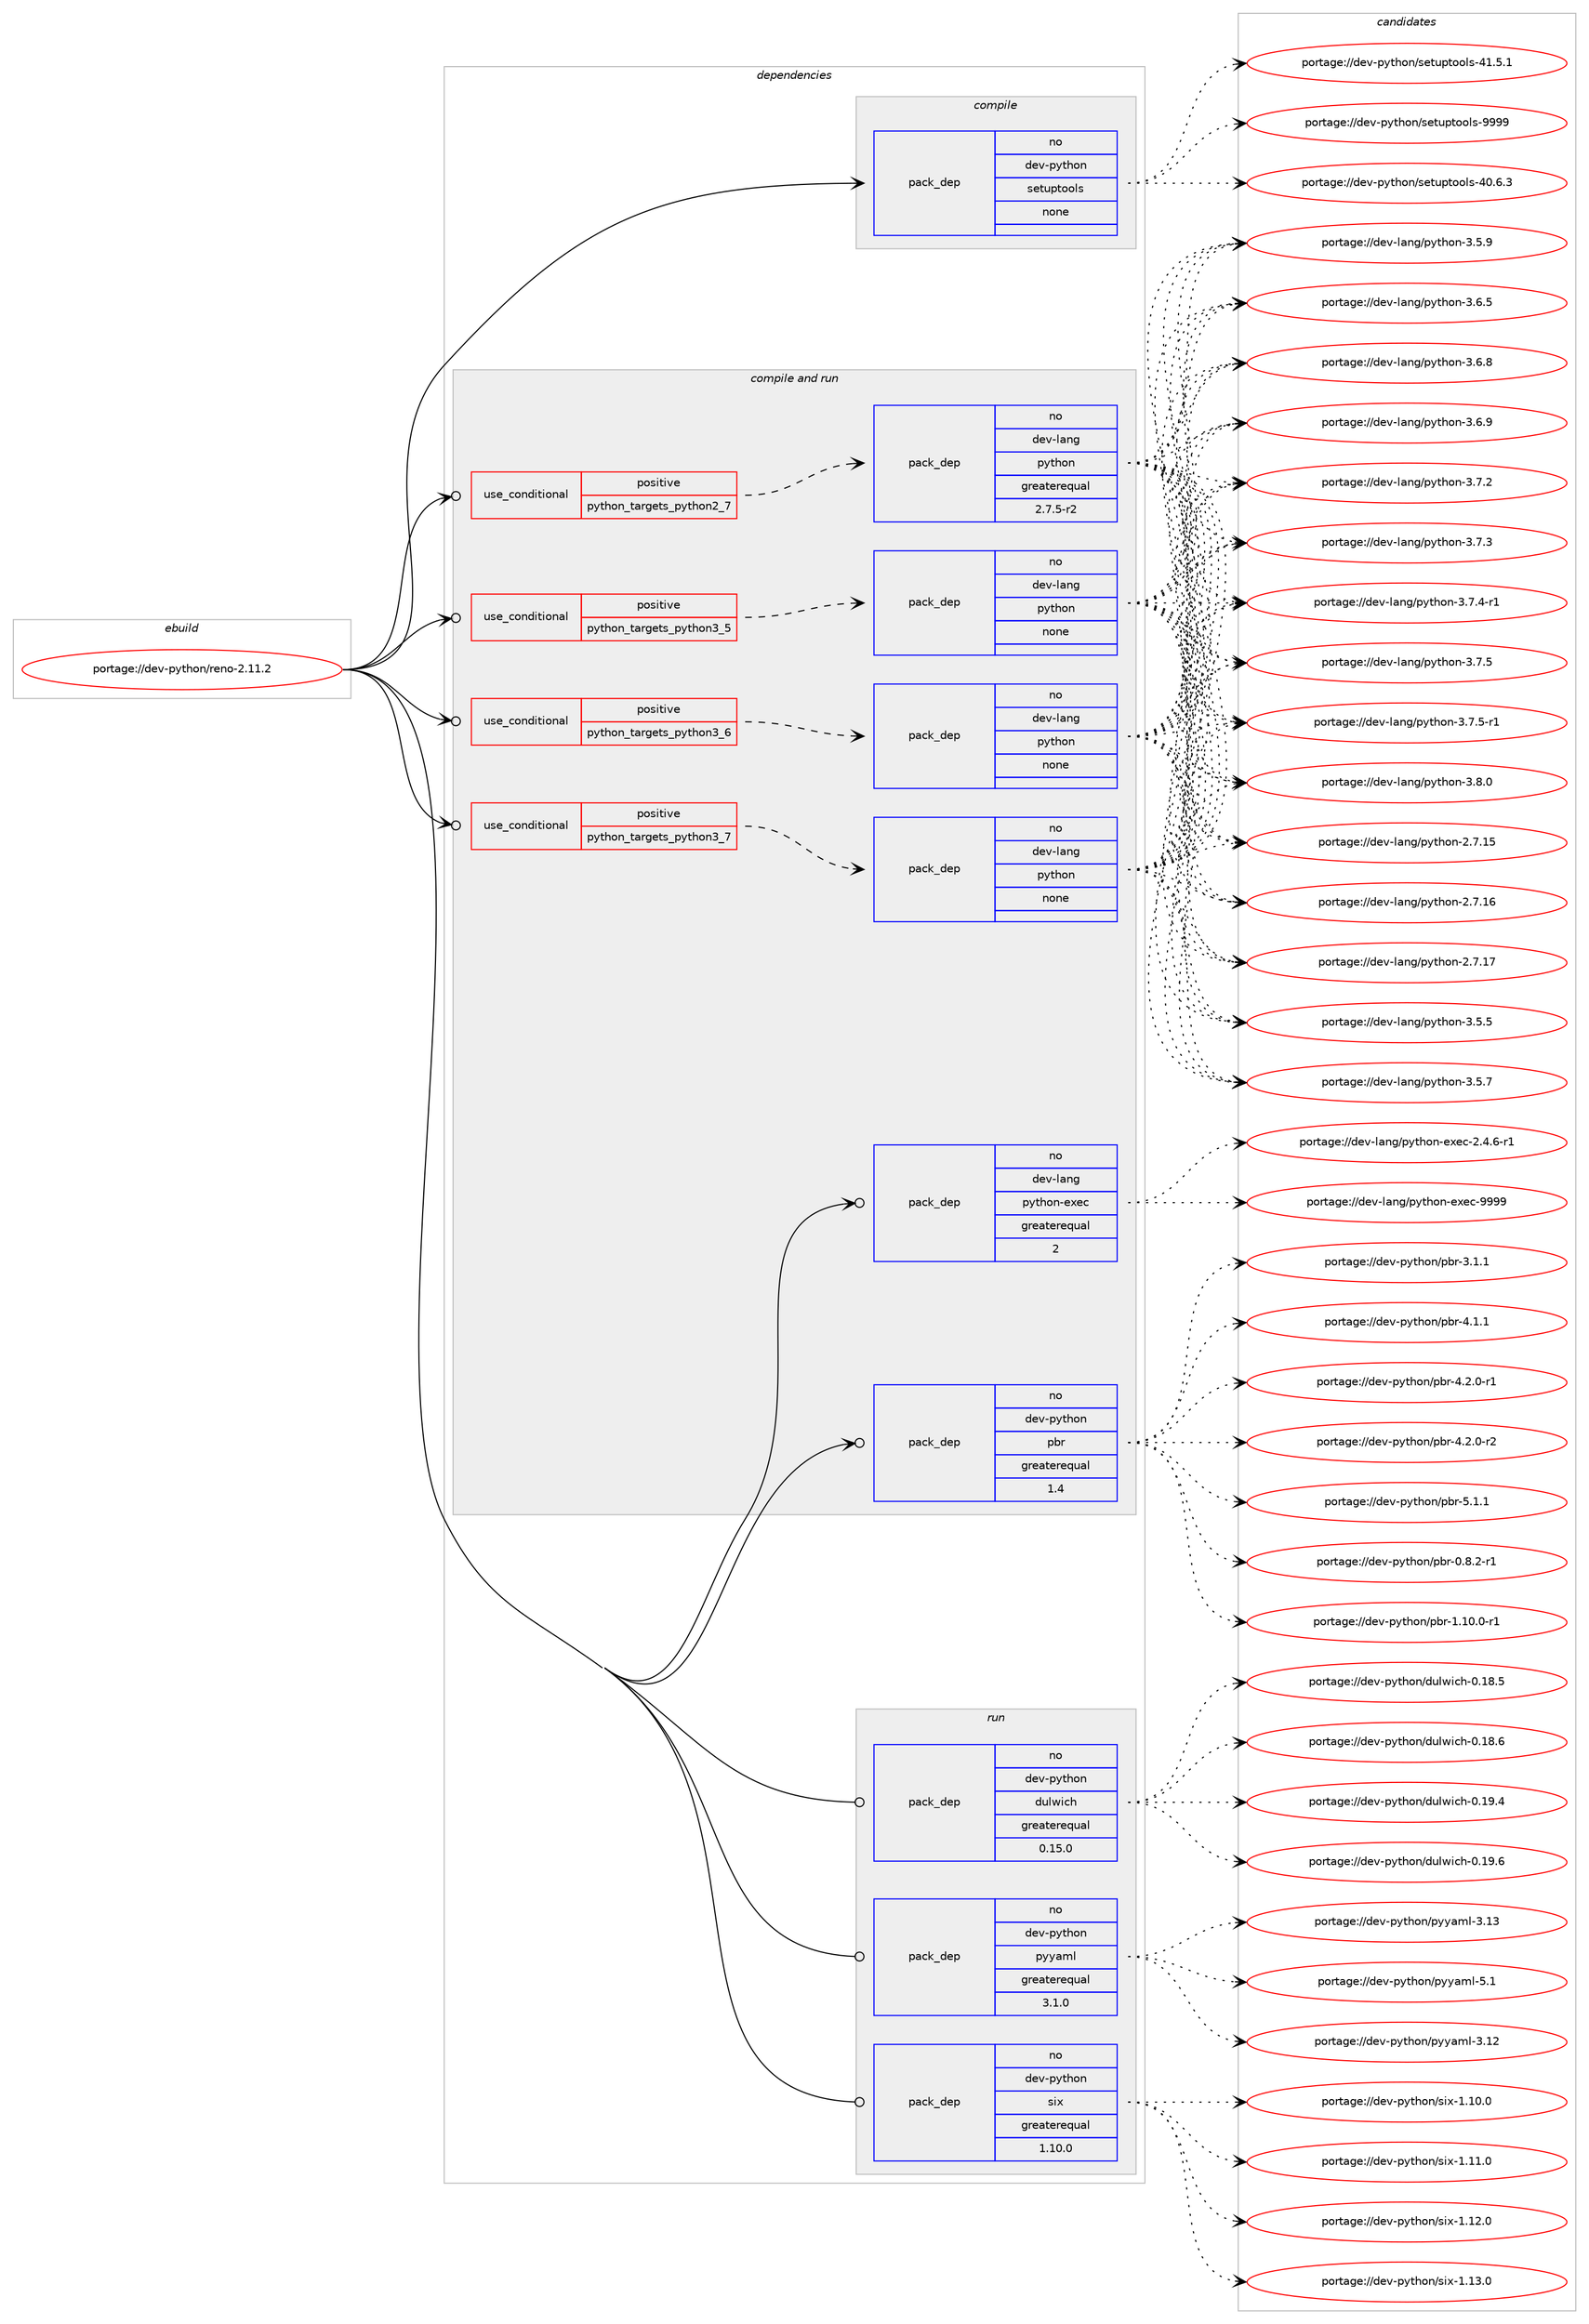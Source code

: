 digraph prolog {

# *************
# Graph options
# *************

newrank=true;
concentrate=true;
compound=true;
graph [rankdir=LR,fontname=Helvetica,fontsize=10,ranksep=1.5];#, ranksep=2.5, nodesep=0.2];
edge  [arrowhead=vee];
node  [fontname=Helvetica,fontsize=10];

# **********
# The ebuild
# **********

subgraph cluster_leftcol {
color=gray;
rank=same;
label=<<i>ebuild</i>>;
id [label="portage://dev-python/reno-2.11.2", color=red, width=4, href="../dev-python/reno-2.11.2.svg"];
}

# ****************
# The dependencies
# ****************

subgraph cluster_midcol {
color=gray;
label=<<i>dependencies</i>>;
subgraph cluster_compile {
fillcolor="#eeeeee";
style=filled;
label=<<i>compile</i>>;
subgraph pack128723 {
dependency169999 [label=<<TABLE BORDER="0" CELLBORDER="1" CELLSPACING="0" CELLPADDING="4" WIDTH="220"><TR><TD ROWSPAN="6" CELLPADDING="30">pack_dep</TD></TR><TR><TD WIDTH="110">no</TD></TR><TR><TD>dev-python</TD></TR><TR><TD>setuptools</TD></TR><TR><TD>none</TD></TR><TR><TD></TD></TR></TABLE>>, shape=none, color=blue];
}
id:e -> dependency169999:w [weight=20,style="solid",arrowhead="vee"];
}
subgraph cluster_compileandrun {
fillcolor="#eeeeee";
style=filled;
label=<<i>compile and run</i>>;
subgraph cond37875 {
dependency170000 [label=<<TABLE BORDER="0" CELLBORDER="1" CELLSPACING="0" CELLPADDING="4"><TR><TD ROWSPAN="3" CELLPADDING="10">use_conditional</TD></TR><TR><TD>positive</TD></TR><TR><TD>python_targets_python2_7</TD></TR></TABLE>>, shape=none, color=red];
subgraph pack128724 {
dependency170001 [label=<<TABLE BORDER="0" CELLBORDER="1" CELLSPACING="0" CELLPADDING="4" WIDTH="220"><TR><TD ROWSPAN="6" CELLPADDING="30">pack_dep</TD></TR><TR><TD WIDTH="110">no</TD></TR><TR><TD>dev-lang</TD></TR><TR><TD>python</TD></TR><TR><TD>greaterequal</TD></TR><TR><TD>2.7.5-r2</TD></TR></TABLE>>, shape=none, color=blue];
}
dependency170000:e -> dependency170001:w [weight=20,style="dashed",arrowhead="vee"];
}
id:e -> dependency170000:w [weight=20,style="solid",arrowhead="odotvee"];
subgraph cond37876 {
dependency170002 [label=<<TABLE BORDER="0" CELLBORDER="1" CELLSPACING="0" CELLPADDING="4"><TR><TD ROWSPAN="3" CELLPADDING="10">use_conditional</TD></TR><TR><TD>positive</TD></TR><TR><TD>python_targets_python3_5</TD></TR></TABLE>>, shape=none, color=red];
subgraph pack128725 {
dependency170003 [label=<<TABLE BORDER="0" CELLBORDER="1" CELLSPACING="0" CELLPADDING="4" WIDTH="220"><TR><TD ROWSPAN="6" CELLPADDING="30">pack_dep</TD></TR><TR><TD WIDTH="110">no</TD></TR><TR><TD>dev-lang</TD></TR><TR><TD>python</TD></TR><TR><TD>none</TD></TR><TR><TD></TD></TR></TABLE>>, shape=none, color=blue];
}
dependency170002:e -> dependency170003:w [weight=20,style="dashed",arrowhead="vee"];
}
id:e -> dependency170002:w [weight=20,style="solid",arrowhead="odotvee"];
subgraph cond37877 {
dependency170004 [label=<<TABLE BORDER="0" CELLBORDER="1" CELLSPACING="0" CELLPADDING="4"><TR><TD ROWSPAN="3" CELLPADDING="10">use_conditional</TD></TR><TR><TD>positive</TD></TR><TR><TD>python_targets_python3_6</TD></TR></TABLE>>, shape=none, color=red];
subgraph pack128726 {
dependency170005 [label=<<TABLE BORDER="0" CELLBORDER="1" CELLSPACING="0" CELLPADDING="4" WIDTH="220"><TR><TD ROWSPAN="6" CELLPADDING="30">pack_dep</TD></TR><TR><TD WIDTH="110">no</TD></TR><TR><TD>dev-lang</TD></TR><TR><TD>python</TD></TR><TR><TD>none</TD></TR><TR><TD></TD></TR></TABLE>>, shape=none, color=blue];
}
dependency170004:e -> dependency170005:w [weight=20,style="dashed",arrowhead="vee"];
}
id:e -> dependency170004:w [weight=20,style="solid",arrowhead="odotvee"];
subgraph cond37878 {
dependency170006 [label=<<TABLE BORDER="0" CELLBORDER="1" CELLSPACING="0" CELLPADDING="4"><TR><TD ROWSPAN="3" CELLPADDING="10">use_conditional</TD></TR><TR><TD>positive</TD></TR><TR><TD>python_targets_python3_7</TD></TR></TABLE>>, shape=none, color=red];
subgraph pack128727 {
dependency170007 [label=<<TABLE BORDER="0" CELLBORDER="1" CELLSPACING="0" CELLPADDING="4" WIDTH="220"><TR><TD ROWSPAN="6" CELLPADDING="30">pack_dep</TD></TR><TR><TD WIDTH="110">no</TD></TR><TR><TD>dev-lang</TD></TR><TR><TD>python</TD></TR><TR><TD>none</TD></TR><TR><TD></TD></TR></TABLE>>, shape=none, color=blue];
}
dependency170006:e -> dependency170007:w [weight=20,style="dashed",arrowhead="vee"];
}
id:e -> dependency170006:w [weight=20,style="solid",arrowhead="odotvee"];
subgraph pack128728 {
dependency170008 [label=<<TABLE BORDER="0" CELLBORDER="1" CELLSPACING="0" CELLPADDING="4" WIDTH="220"><TR><TD ROWSPAN="6" CELLPADDING="30">pack_dep</TD></TR><TR><TD WIDTH="110">no</TD></TR><TR><TD>dev-lang</TD></TR><TR><TD>python-exec</TD></TR><TR><TD>greaterequal</TD></TR><TR><TD>2</TD></TR></TABLE>>, shape=none, color=blue];
}
id:e -> dependency170008:w [weight=20,style="solid",arrowhead="odotvee"];
subgraph pack128729 {
dependency170009 [label=<<TABLE BORDER="0" CELLBORDER="1" CELLSPACING="0" CELLPADDING="4" WIDTH="220"><TR><TD ROWSPAN="6" CELLPADDING="30">pack_dep</TD></TR><TR><TD WIDTH="110">no</TD></TR><TR><TD>dev-python</TD></TR><TR><TD>pbr</TD></TR><TR><TD>greaterequal</TD></TR><TR><TD>1.4</TD></TR></TABLE>>, shape=none, color=blue];
}
id:e -> dependency170009:w [weight=20,style="solid",arrowhead="odotvee"];
}
subgraph cluster_run {
fillcolor="#eeeeee";
style=filled;
label=<<i>run</i>>;
subgraph pack128730 {
dependency170010 [label=<<TABLE BORDER="0" CELLBORDER="1" CELLSPACING="0" CELLPADDING="4" WIDTH="220"><TR><TD ROWSPAN="6" CELLPADDING="30">pack_dep</TD></TR><TR><TD WIDTH="110">no</TD></TR><TR><TD>dev-python</TD></TR><TR><TD>dulwich</TD></TR><TR><TD>greaterequal</TD></TR><TR><TD>0.15.0</TD></TR></TABLE>>, shape=none, color=blue];
}
id:e -> dependency170010:w [weight=20,style="solid",arrowhead="odot"];
subgraph pack128731 {
dependency170011 [label=<<TABLE BORDER="0" CELLBORDER="1" CELLSPACING="0" CELLPADDING="4" WIDTH="220"><TR><TD ROWSPAN="6" CELLPADDING="30">pack_dep</TD></TR><TR><TD WIDTH="110">no</TD></TR><TR><TD>dev-python</TD></TR><TR><TD>pyyaml</TD></TR><TR><TD>greaterequal</TD></TR><TR><TD>3.1.0</TD></TR></TABLE>>, shape=none, color=blue];
}
id:e -> dependency170011:w [weight=20,style="solid",arrowhead="odot"];
subgraph pack128732 {
dependency170012 [label=<<TABLE BORDER="0" CELLBORDER="1" CELLSPACING="0" CELLPADDING="4" WIDTH="220"><TR><TD ROWSPAN="6" CELLPADDING="30">pack_dep</TD></TR><TR><TD WIDTH="110">no</TD></TR><TR><TD>dev-python</TD></TR><TR><TD>six</TD></TR><TR><TD>greaterequal</TD></TR><TR><TD>1.10.0</TD></TR></TABLE>>, shape=none, color=blue];
}
id:e -> dependency170012:w [weight=20,style="solid",arrowhead="odot"];
}
}

# **************
# The candidates
# **************

subgraph cluster_choices {
rank=same;
color=gray;
label=<<i>candidates</i>>;

subgraph choice128723 {
color=black;
nodesep=1;
choiceportage100101118451121211161041111104711510111611711211611111110811545524846544651 [label="portage://dev-python/setuptools-40.6.3", color=red, width=4,href="../dev-python/setuptools-40.6.3.svg"];
choiceportage100101118451121211161041111104711510111611711211611111110811545524946534649 [label="portage://dev-python/setuptools-41.5.1", color=red, width=4,href="../dev-python/setuptools-41.5.1.svg"];
choiceportage10010111845112121116104111110471151011161171121161111111081154557575757 [label="portage://dev-python/setuptools-9999", color=red, width=4,href="../dev-python/setuptools-9999.svg"];
dependency169999:e -> choiceportage100101118451121211161041111104711510111611711211611111110811545524846544651:w [style=dotted,weight="100"];
dependency169999:e -> choiceportage100101118451121211161041111104711510111611711211611111110811545524946534649:w [style=dotted,weight="100"];
dependency169999:e -> choiceportage10010111845112121116104111110471151011161171121161111111081154557575757:w [style=dotted,weight="100"];
}
subgraph choice128724 {
color=black;
nodesep=1;
choiceportage10010111845108971101034711212111610411111045504655464953 [label="portage://dev-lang/python-2.7.15", color=red, width=4,href="../dev-lang/python-2.7.15.svg"];
choiceportage10010111845108971101034711212111610411111045504655464954 [label="portage://dev-lang/python-2.7.16", color=red, width=4,href="../dev-lang/python-2.7.16.svg"];
choiceportage10010111845108971101034711212111610411111045504655464955 [label="portage://dev-lang/python-2.7.17", color=red, width=4,href="../dev-lang/python-2.7.17.svg"];
choiceportage100101118451089711010347112121116104111110455146534653 [label="portage://dev-lang/python-3.5.5", color=red, width=4,href="../dev-lang/python-3.5.5.svg"];
choiceportage100101118451089711010347112121116104111110455146534655 [label="portage://dev-lang/python-3.5.7", color=red, width=4,href="../dev-lang/python-3.5.7.svg"];
choiceportage100101118451089711010347112121116104111110455146534657 [label="portage://dev-lang/python-3.5.9", color=red, width=4,href="../dev-lang/python-3.5.9.svg"];
choiceportage100101118451089711010347112121116104111110455146544653 [label="portage://dev-lang/python-3.6.5", color=red, width=4,href="../dev-lang/python-3.6.5.svg"];
choiceportage100101118451089711010347112121116104111110455146544656 [label="portage://dev-lang/python-3.6.8", color=red, width=4,href="../dev-lang/python-3.6.8.svg"];
choiceportage100101118451089711010347112121116104111110455146544657 [label="portage://dev-lang/python-3.6.9", color=red, width=4,href="../dev-lang/python-3.6.9.svg"];
choiceportage100101118451089711010347112121116104111110455146554650 [label="portage://dev-lang/python-3.7.2", color=red, width=4,href="../dev-lang/python-3.7.2.svg"];
choiceportage100101118451089711010347112121116104111110455146554651 [label="portage://dev-lang/python-3.7.3", color=red, width=4,href="../dev-lang/python-3.7.3.svg"];
choiceportage1001011184510897110103471121211161041111104551465546524511449 [label="portage://dev-lang/python-3.7.4-r1", color=red, width=4,href="../dev-lang/python-3.7.4-r1.svg"];
choiceportage100101118451089711010347112121116104111110455146554653 [label="portage://dev-lang/python-3.7.5", color=red, width=4,href="../dev-lang/python-3.7.5.svg"];
choiceportage1001011184510897110103471121211161041111104551465546534511449 [label="portage://dev-lang/python-3.7.5-r1", color=red, width=4,href="../dev-lang/python-3.7.5-r1.svg"];
choiceportage100101118451089711010347112121116104111110455146564648 [label="portage://dev-lang/python-3.8.0", color=red, width=4,href="../dev-lang/python-3.8.0.svg"];
dependency170001:e -> choiceportage10010111845108971101034711212111610411111045504655464953:w [style=dotted,weight="100"];
dependency170001:e -> choiceportage10010111845108971101034711212111610411111045504655464954:w [style=dotted,weight="100"];
dependency170001:e -> choiceportage10010111845108971101034711212111610411111045504655464955:w [style=dotted,weight="100"];
dependency170001:e -> choiceportage100101118451089711010347112121116104111110455146534653:w [style=dotted,weight="100"];
dependency170001:e -> choiceportage100101118451089711010347112121116104111110455146534655:w [style=dotted,weight="100"];
dependency170001:e -> choiceportage100101118451089711010347112121116104111110455146534657:w [style=dotted,weight="100"];
dependency170001:e -> choiceportage100101118451089711010347112121116104111110455146544653:w [style=dotted,weight="100"];
dependency170001:e -> choiceportage100101118451089711010347112121116104111110455146544656:w [style=dotted,weight="100"];
dependency170001:e -> choiceportage100101118451089711010347112121116104111110455146544657:w [style=dotted,weight="100"];
dependency170001:e -> choiceportage100101118451089711010347112121116104111110455146554650:w [style=dotted,weight="100"];
dependency170001:e -> choiceportage100101118451089711010347112121116104111110455146554651:w [style=dotted,weight="100"];
dependency170001:e -> choiceportage1001011184510897110103471121211161041111104551465546524511449:w [style=dotted,weight="100"];
dependency170001:e -> choiceportage100101118451089711010347112121116104111110455146554653:w [style=dotted,weight="100"];
dependency170001:e -> choiceportage1001011184510897110103471121211161041111104551465546534511449:w [style=dotted,weight="100"];
dependency170001:e -> choiceportage100101118451089711010347112121116104111110455146564648:w [style=dotted,weight="100"];
}
subgraph choice128725 {
color=black;
nodesep=1;
choiceportage10010111845108971101034711212111610411111045504655464953 [label="portage://dev-lang/python-2.7.15", color=red, width=4,href="../dev-lang/python-2.7.15.svg"];
choiceportage10010111845108971101034711212111610411111045504655464954 [label="portage://dev-lang/python-2.7.16", color=red, width=4,href="../dev-lang/python-2.7.16.svg"];
choiceportage10010111845108971101034711212111610411111045504655464955 [label="portage://dev-lang/python-2.7.17", color=red, width=4,href="../dev-lang/python-2.7.17.svg"];
choiceportage100101118451089711010347112121116104111110455146534653 [label="portage://dev-lang/python-3.5.5", color=red, width=4,href="../dev-lang/python-3.5.5.svg"];
choiceportage100101118451089711010347112121116104111110455146534655 [label="portage://dev-lang/python-3.5.7", color=red, width=4,href="../dev-lang/python-3.5.7.svg"];
choiceportage100101118451089711010347112121116104111110455146534657 [label="portage://dev-lang/python-3.5.9", color=red, width=4,href="../dev-lang/python-3.5.9.svg"];
choiceportage100101118451089711010347112121116104111110455146544653 [label="portage://dev-lang/python-3.6.5", color=red, width=4,href="../dev-lang/python-3.6.5.svg"];
choiceportage100101118451089711010347112121116104111110455146544656 [label="portage://dev-lang/python-3.6.8", color=red, width=4,href="../dev-lang/python-3.6.8.svg"];
choiceportage100101118451089711010347112121116104111110455146544657 [label="portage://dev-lang/python-3.6.9", color=red, width=4,href="../dev-lang/python-3.6.9.svg"];
choiceportage100101118451089711010347112121116104111110455146554650 [label="portage://dev-lang/python-3.7.2", color=red, width=4,href="../dev-lang/python-3.7.2.svg"];
choiceportage100101118451089711010347112121116104111110455146554651 [label="portage://dev-lang/python-3.7.3", color=red, width=4,href="../dev-lang/python-3.7.3.svg"];
choiceportage1001011184510897110103471121211161041111104551465546524511449 [label="portage://dev-lang/python-3.7.4-r1", color=red, width=4,href="../dev-lang/python-3.7.4-r1.svg"];
choiceportage100101118451089711010347112121116104111110455146554653 [label="portage://dev-lang/python-3.7.5", color=red, width=4,href="../dev-lang/python-3.7.5.svg"];
choiceportage1001011184510897110103471121211161041111104551465546534511449 [label="portage://dev-lang/python-3.7.5-r1", color=red, width=4,href="../dev-lang/python-3.7.5-r1.svg"];
choiceportage100101118451089711010347112121116104111110455146564648 [label="portage://dev-lang/python-3.8.0", color=red, width=4,href="../dev-lang/python-3.8.0.svg"];
dependency170003:e -> choiceportage10010111845108971101034711212111610411111045504655464953:w [style=dotted,weight="100"];
dependency170003:e -> choiceportage10010111845108971101034711212111610411111045504655464954:w [style=dotted,weight="100"];
dependency170003:e -> choiceportage10010111845108971101034711212111610411111045504655464955:w [style=dotted,weight="100"];
dependency170003:e -> choiceportage100101118451089711010347112121116104111110455146534653:w [style=dotted,weight="100"];
dependency170003:e -> choiceportage100101118451089711010347112121116104111110455146534655:w [style=dotted,weight="100"];
dependency170003:e -> choiceportage100101118451089711010347112121116104111110455146534657:w [style=dotted,weight="100"];
dependency170003:e -> choiceportage100101118451089711010347112121116104111110455146544653:w [style=dotted,weight="100"];
dependency170003:e -> choiceportage100101118451089711010347112121116104111110455146544656:w [style=dotted,weight="100"];
dependency170003:e -> choiceportage100101118451089711010347112121116104111110455146544657:w [style=dotted,weight="100"];
dependency170003:e -> choiceportage100101118451089711010347112121116104111110455146554650:w [style=dotted,weight="100"];
dependency170003:e -> choiceportage100101118451089711010347112121116104111110455146554651:w [style=dotted,weight="100"];
dependency170003:e -> choiceportage1001011184510897110103471121211161041111104551465546524511449:w [style=dotted,weight="100"];
dependency170003:e -> choiceportage100101118451089711010347112121116104111110455146554653:w [style=dotted,weight="100"];
dependency170003:e -> choiceportage1001011184510897110103471121211161041111104551465546534511449:w [style=dotted,weight="100"];
dependency170003:e -> choiceportage100101118451089711010347112121116104111110455146564648:w [style=dotted,weight="100"];
}
subgraph choice128726 {
color=black;
nodesep=1;
choiceportage10010111845108971101034711212111610411111045504655464953 [label="portage://dev-lang/python-2.7.15", color=red, width=4,href="../dev-lang/python-2.7.15.svg"];
choiceportage10010111845108971101034711212111610411111045504655464954 [label="portage://dev-lang/python-2.7.16", color=red, width=4,href="../dev-lang/python-2.7.16.svg"];
choiceportage10010111845108971101034711212111610411111045504655464955 [label="portage://dev-lang/python-2.7.17", color=red, width=4,href="../dev-lang/python-2.7.17.svg"];
choiceportage100101118451089711010347112121116104111110455146534653 [label="portage://dev-lang/python-3.5.5", color=red, width=4,href="../dev-lang/python-3.5.5.svg"];
choiceportage100101118451089711010347112121116104111110455146534655 [label="portage://dev-lang/python-3.5.7", color=red, width=4,href="../dev-lang/python-3.5.7.svg"];
choiceportage100101118451089711010347112121116104111110455146534657 [label="portage://dev-lang/python-3.5.9", color=red, width=4,href="../dev-lang/python-3.5.9.svg"];
choiceportage100101118451089711010347112121116104111110455146544653 [label="portage://dev-lang/python-3.6.5", color=red, width=4,href="../dev-lang/python-3.6.5.svg"];
choiceportage100101118451089711010347112121116104111110455146544656 [label="portage://dev-lang/python-3.6.8", color=red, width=4,href="../dev-lang/python-3.6.8.svg"];
choiceportage100101118451089711010347112121116104111110455146544657 [label="portage://dev-lang/python-3.6.9", color=red, width=4,href="../dev-lang/python-3.6.9.svg"];
choiceportage100101118451089711010347112121116104111110455146554650 [label="portage://dev-lang/python-3.7.2", color=red, width=4,href="../dev-lang/python-3.7.2.svg"];
choiceportage100101118451089711010347112121116104111110455146554651 [label="portage://dev-lang/python-3.7.3", color=red, width=4,href="../dev-lang/python-3.7.3.svg"];
choiceportage1001011184510897110103471121211161041111104551465546524511449 [label="portage://dev-lang/python-3.7.4-r1", color=red, width=4,href="../dev-lang/python-3.7.4-r1.svg"];
choiceportage100101118451089711010347112121116104111110455146554653 [label="portage://dev-lang/python-3.7.5", color=red, width=4,href="../dev-lang/python-3.7.5.svg"];
choiceportage1001011184510897110103471121211161041111104551465546534511449 [label="portage://dev-lang/python-3.7.5-r1", color=red, width=4,href="../dev-lang/python-3.7.5-r1.svg"];
choiceportage100101118451089711010347112121116104111110455146564648 [label="portage://dev-lang/python-3.8.0", color=red, width=4,href="../dev-lang/python-3.8.0.svg"];
dependency170005:e -> choiceportage10010111845108971101034711212111610411111045504655464953:w [style=dotted,weight="100"];
dependency170005:e -> choiceportage10010111845108971101034711212111610411111045504655464954:w [style=dotted,weight="100"];
dependency170005:e -> choiceportage10010111845108971101034711212111610411111045504655464955:w [style=dotted,weight="100"];
dependency170005:e -> choiceportage100101118451089711010347112121116104111110455146534653:w [style=dotted,weight="100"];
dependency170005:e -> choiceportage100101118451089711010347112121116104111110455146534655:w [style=dotted,weight="100"];
dependency170005:e -> choiceportage100101118451089711010347112121116104111110455146534657:w [style=dotted,weight="100"];
dependency170005:e -> choiceportage100101118451089711010347112121116104111110455146544653:w [style=dotted,weight="100"];
dependency170005:e -> choiceportage100101118451089711010347112121116104111110455146544656:w [style=dotted,weight="100"];
dependency170005:e -> choiceportage100101118451089711010347112121116104111110455146544657:w [style=dotted,weight="100"];
dependency170005:e -> choiceportage100101118451089711010347112121116104111110455146554650:w [style=dotted,weight="100"];
dependency170005:e -> choiceportage100101118451089711010347112121116104111110455146554651:w [style=dotted,weight="100"];
dependency170005:e -> choiceportage1001011184510897110103471121211161041111104551465546524511449:w [style=dotted,weight="100"];
dependency170005:e -> choiceportage100101118451089711010347112121116104111110455146554653:w [style=dotted,weight="100"];
dependency170005:e -> choiceportage1001011184510897110103471121211161041111104551465546534511449:w [style=dotted,weight="100"];
dependency170005:e -> choiceportage100101118451089711010347112121116104111110455146564648:w [style=dotted,weight="100"];
}
subgraph choice128727 {
color=black;
nodesep=1;
choiceportage10010111845108971101034711212111610411111045504655464953 [label="portage://dev-lang/python-2.7.15", color=red, width=4,href="../dev-lang/python-2.7.15.svg"];
choiceportage10010111845108971101034711212111610411111045504655464954 [label="portage://dev-lang/python-2.7.16", color=red, width=4,href="../dev-lang/python-2.7.16.svg"];
choiceportage10010111845108971101034711212111610411111045504655464955 [label="portage://dev-lang/python-2.7.17", color=red, width=4,href="../dev-lang/python-2.7.17.svg"];
choiceportage100101118451089711010347112121116104111110455146534653 [label="portage://dev-lang/python-3.5.5", color=red, width=4,href="../dev-lang/python-3.5.5.svg"];
choiceportage100101118451089711010347112121116104111110455146534655 [label="portage://dev-lang/python-3.5.7", color=red, width=4,href="../dev-lang/python-3.5.7.svg"];
choiceportage100101118451089711010347112121116104111110455146534657 [label="portage://dev-lang/python-3.5.9", color=red, width=4,href="../dev-lang/python-3.5.9.svg"];
choiceportage100101118451089711010347112121116104111110455146544653 [label="portage://dev-lang/python-3.6.5", color=red, width=4,href="../dev-lang/python-3.6.5.svg"];
choiceportage100101118451089711010347112121116104111110455146544656 [label="portage://dev-lang/python-3.6.8", color=red, width=4,href="../dev-lang/python-3.6.8.svg"];
choiceportage100101118451089711010347112121116104111110455146544657 [label="portage://dev-lang/python-3.6.9", color=red, width=4,href="../dev-lang/python-3.6.9.svg"];
choiceportage100101118451089711010347112121116104111110455146554650 [label="portage://dev-lang/python-3.7.2", color=red, width=4,href="../dev-lang/python-3.7.2.svg"];
choiceportage100101118451089711010347112121116104111110455146554651 [label="portage://dev-lang/python-3.7.3", color=red, width=4,href="../dev-lang/python-3.7.3.svg"];
choiceportage1001011184510897110103471121211161041111104551465546524511449 [label="portage://dev-lang/python-3.7.4-r1", color=red, width=4,href="../dev-lang/python-3.7.4-r1.svg"];
choiceportage100101118451089711010347112121116104111110455146554653 [label="portage://dev-lang/python-3.7.5", color=red, width=4,href="../dev-lang/python-3.7.5.svg"];
choiceportage1001011184510897110103471121211161041111104551465546534511449 [label="portage://dev-lang/python-3.7.5-r1", color=red, width=4,href="../dev-lang/python-3.7.5-r1.svg"];
choiceportage100101118451089711010347112121116104111110455146564648 [label="portage://dev-lang/python-3.8.0", color=red, width=4,href="../dev-lang/python-3.8.0.svg"];
dependency170007:e -> choiceportage10010111845108971101034711212111610411111045504655464953:w [style=dotted,weight="100"];
dependency170007:e -> choiceportage10010111845108971101034711212111610411111045504655464954:w [style=dotted,weight="100"];
dependency170007:e -> choiceportage10010111845108971101034711212111610411111045504655464955:w [style=dotted,weight="100"];
dependency170007:e -> choiceportage100101118451089711010347112121116104111110455146534653:w [style=dotted,weight="100"];
dependency170007:e -> choiceportage100101118451089711010347112121116104111110455146534655:w [style=dotted,weight="100"];
dependency170007:e -> choiceportage100101118451089711010347112121116104111110455146534657:w [style=dotted,weight="100"];
dependency170007:e -> choiceportage100101118451089711010347112121116104111110455146544653:w [style=dotted,weight="100"];
dependency170007:e -> choiceportage100101118451089711010347112121116104111110455146544656:w [style=dotted,weight="100"];
dependency170007:e -> choiceportage100101118451089711010347112121116104111110455146544657:w [style=dotted,weight="100"];
dependency170007:e -> choiceportage100101118451089711010347112121116104111110455146554650:w [style=dotted,weight="100"];
dependency170007:e -> choiceportage100101118451089711010347112121116104111110455146554651:w [style=dotted,weight="100"];
dependency170007:e -> choiceportage1001011184510897110103471121211161041111104551465546524511449:w [style=dotted,weight="100"];
dependency170007:e -> choiceportage100101118451089711010347112121116104111110455146554653:w [style=dotted,weight="100"];
dependency170007:e -> choiceportage1001011184510897110103471121211161041111104551465546534511449:w [style=dotted,weight="100"];
dependency170007:e -> choiceportage100101118451089711010347112121116104111110455146564648:w [style=dotted,weight="100"];
}
subgraph choice128728 {
color=black;
nodesep=1;
choiceportage10010111845108971101034711212111610411111045101120101994550465246544511449 [label="portage://dev-lang/python-exec-2.4.6-r1", color=red, width=4,href="../dev-lang/python-exec-2.4.6-r1.svg"];
choiceportage10010111845108971101034711212111610411111045101120101994557575757 [label="portage://dev-lang/python-exec-9999", color=red, width=4,href="../dev-lang/python-exec-9999.svg"];
dependency170008:e -> choiceportage10010111845108971101034711212111610411111045101120101994550465246544511449:w [style=dotted,weight="100"];
dependency170008:e -> choiceportage10010111845108971101034711212111610411111045101120101994557575757:w [style=dotted,weight="100"];
}
subgraph choice128729 {
color=black;
nodesep=1;
choiceportage1001011184511212111610411111047112981144548465646504511449 [label="portage://dev-python/pbr-0.8.2-r1", color=red, width=4,href="../dev-python/pbr-0.8.2-r1.svg"];
choiceportage100101118451121211161041111104711298114454946494846484511449 [label="portage://dev-python/pbr-1.10.0-r1", color=red, width=4,href="../dev-python/pbr-1.10.0-r1.svg"];
choiceportage100101118451121211161041111104711298114455146494649 [label="portage://dev-python/pbr-3.1.1", color=red, width=4,href="../dev-python/pbr-3.1.1.svg"];
choiceportage100101118451121211161041111104711298114455246494649 [label="portage://dev-python/pbr-4.1.1", color=red, width=4,href="../dev-python/pbr-4.1.1.svg"];
choiceportage1001011184511212111610411111047112981144552465046484511449 [label="portage://dev-python/pbr-4.2.0-r1", color=red, width=4,href="../dev-python/pbr-4.2.0-r1.svg"];
choiceportage1001011184511212111610411111047112981144552465046484511450 [label="portage://dev-python/pbr-4.2.0-r2", color=red, width=4,href="../dev-python/pbr-4.2.0-r2.svg"];
choiceportage100101118451121211161041111104711298114455346494649 [label="portage://dev-python/pbr-5.1.1", color=red, width=4,href="../dev-python/pbr-5.1.1.svg"];
dependency170009:e -> choiceportage1001011184511212111610411111047112981144548465646504511449:w [style=dotted,weight="100"];
dependency170009:e -> choiceportage100101118451121211161041111104711298114454946494846484511449:w [style=dotted,weight="100"];
dependency170009:e -> choiceportage100101118451121211161041111104711298114455146494649:w [style=dotted,weight="100"];
dependency170009:e -> choiceportage100101118451121211161041111104711298114455246494649:w [style=dotted,weight="100"];
dependency170009:e -> choiceportage1001011184511212111610411111047112981144552465046484511449:w [style=dotted,weight="100"];
dependency170009:e -> choiceportage1001011184511212111610411111047112981144552465046484511450:w [style=dotted,weight="100"];
dependency170009:e -> choiceportage100101118451121211161041111104711298114455346494649:w [style=dotted,weight="100"];
}
subgraph choice128730 {
color=black;
nodesep=1;
choiceportage10010111845112121116104111110471001171081191059910445484649564653 [label="portage://dev-python/dulwich-0.18.5", color=red, width=4,href="../dev-python/dulwich-0.18.5.svg"];
choiceportage10010111845112121116104111110471001171081191059910445484649564654 [label="portage://dev-python/dulwich-0.18.6", color=red, width=4,href="../dev-python/dulwich-0.18.6.svg"];
choiceportage10010111845112121116104111110471001171081191059910445484649574652 [label="portage://dev-python/dulwich-0.19.4", color=red, width=4,href="../dev-python/dulwich-0.19.4.svg"];
choiceportage10010111845112121116104111110471001171081191059910445484649574654 [label="portage://dev-python/dulwich-0.19.6", color=red, width=4,href="../dev-python/dulwich-0.19.6.svg"];
dependency170010:e -> choiceportage10010111845112121116104111110471001171081191059910445484649564653:w [style=dotted,weight="100"];
dependency170010:e -> choiceportage10010111845112121116104111110471001171081191059910445484649564654:w [style=dotted,weight="100"];
dependency170010:e -> choiceportage10010111845112121116104111110471001171081191059910445484649574652:w [style=dotted,weight="100"];
dependency170010:e -> choiceportage10010111845112121116104111110471001171081191059910445484649574654:w [style=dotted,weight="100"];
}
subgraph choice128731 {
color=black;
nodesep=1;
choiceportage1001011184511212111610411111047112121121971091084551464950 [label="portage://dev-python/pyyaml-3.12", color=red, width=4,href="../dev-python/pyyaml-3.12.svg"];
choiceportage1001011184511212111610411111047112121121971091084551464951 [label="portage://dev-python/pyyaml-3.13", color=red, width=4,href="../dev-python/pyyaml-3.13.svg"];
choiceportage10010111845112121116104111110471121211219710910845534649 [label="portage://dev-python/pyyaml-5.1", color=red, width=4,href="../dev-python/pyyaml-5.1.svg"];
dependency170011:e -> choiceportage1001011184511212111610411111047112121121971091084551464950:w [style=dotted,weight="100"];
dependency170011:e -> choiceportage1001011184511212111610411111047112121121971091084551464951:w [style=dotted,weight="100"];
dependency170011:e -> choiceportage10010111845112121116104111110471121211219710910845534649:w [style=dotted,weight="100"];
}
subgraph choice128732 {
color=black;
nodesep=1;
choiceportage100101118451121211161041111104711510512045494649484648 [label="portage://dev-python/six-1.10.0", color=red, width=4,href="../dev-python/six-1.10.0.svg"];
choiceportage100101118451121211161041111104711510512045494649494648 [label="portage://dev-python/six-1.11.0", color=red, width=4,href="../dev-python/six-1.11.0.svg"];
choiceportage100101118451121211161041111104711510512045494649504648 [label="portage://dev-python/six-1.12.0", color=red, width=4,href="../dev-python/six-1.12.0.svg"];
choiceportage100101118451121211161041111104711510512045494649514648 [label="portage://dev-python/six-1.13.0", color=red, width=4,href="../dev-python/six-1.13.0.svg"];
dependency170012:e -> choiceportage100101118451121211161041111104711510512045494649484648:w [style=dotted,weight="100"];
dependency170012:e -> choiceportage100101118451121211161041111104711510512045494649494648:w [style=dotted,weight="100"];
dependency170012:e -> choiceportage100101118451121211161041111104711510512045494649504648:w [style=dotted,weight="100"];
dependency170012:e -> choiceportage100101118451121211161041111104711510512045494649514648:w [style=dotted,weight="100"];
}
}

}
